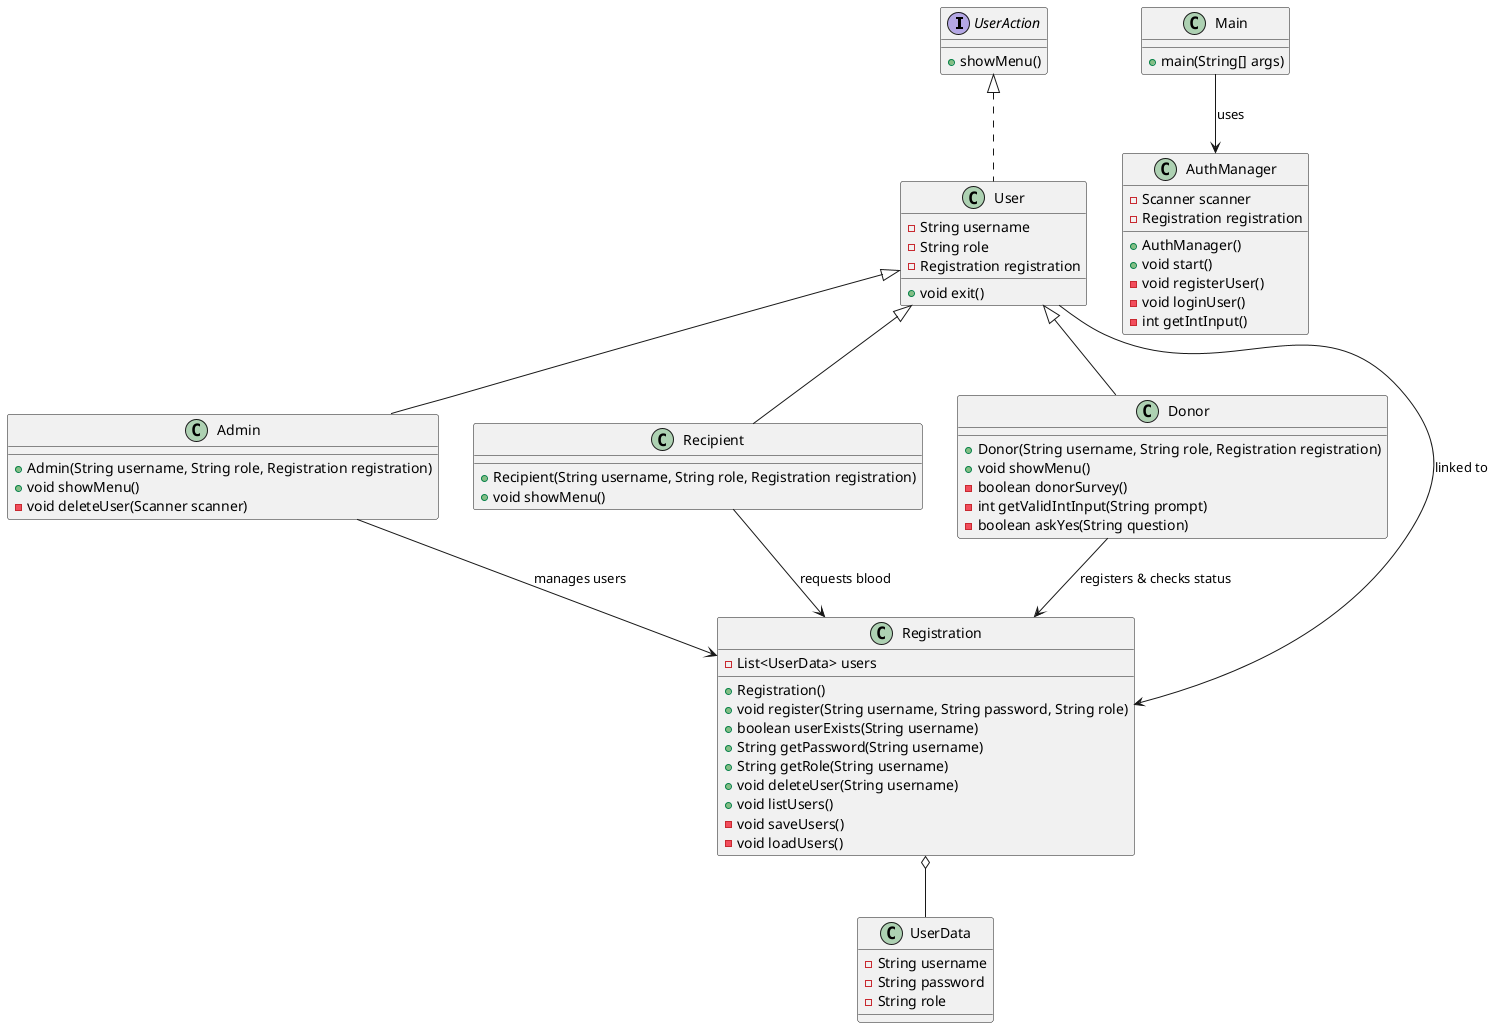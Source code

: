 @startuml
'https://plantuml.com/class-diagram

interface UserAction {
    + showMenu()
}

class User {
    - String username
    - String role
    - Registration registration
    + void exit()
}

UserAction <|.. User

class Admin {
    + Admin(String username, String role, Registration registration)
    + void showMenu()
    - void deleteUser(Scanner scanner)
}

User <|-- Admin

class Recipient {
    + Recipient(String username, String role, Registration registration)
    + void showMenu()
}

User <|-- Recipient

class Donor {
    + Donor(String username, String role, Registration registration)
    + void showMenu()
    - boolean donorSurvey()
    - int getValidIntInput(String prompt)
    - boolean askYes(String question)
}

User <|-- Donor

class Registration {
    - List<UserData> users
    + Registration()
    + void register(String username, String password, String role)
    + boolean userExists(String username)
    + String getPassword(String username)
    + String getRole(String username)
    + void deleteUser(String username)
    + void listUsers()
    - void saveUsers()
    - void loadUsers()
}

class UserData {
    - String username
    - String password
    - String role
}

Registration o-- UserData

class AuthManager {
    - Scanner scanner
    - Registration registration
    + AuthManager()
    + void start()
    - void registerUser()
    - void loginUser()
    - int getIntInput()
}

class Main {
    + main(String[] args)
}

Main --> AuthManager : "uses"
Admin --> Registration : "manages users"
Donor --> Registration : "registers & checks status"
Recipient --> Registration : "requests blood"
User --> Registration : "linked to"

@enduml

